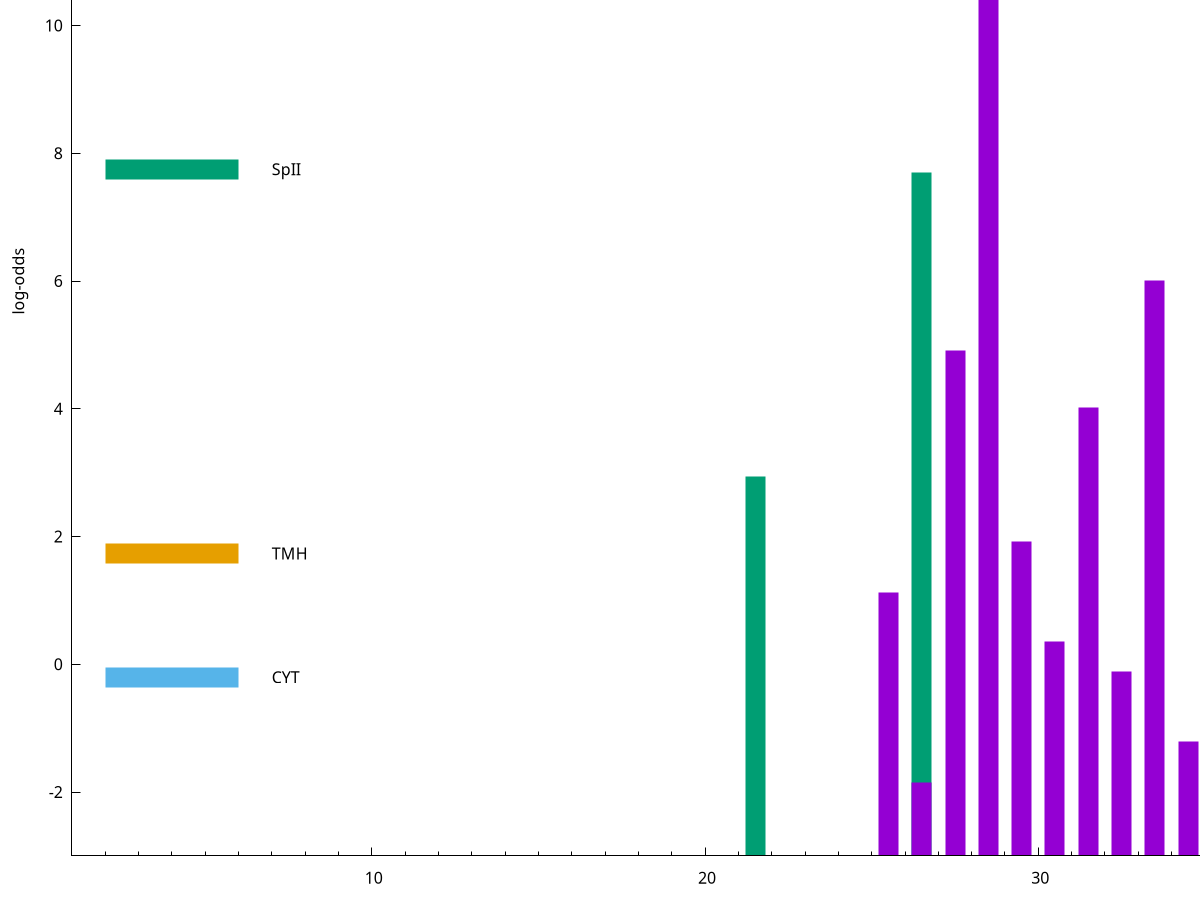 set title "LipoP predictions for SRR3987128.gff"
set size 2., 1.4
set xrange [1:70] 
set mxtics 10
set yrange [-3:15]
set y2range [0:18]
set ylabel "log-odds"
set term postscript eps color solid "Helvetica" 30
set output "SRR3987128.gff19.eps"
set arrow from 2,10.7404 to 6,10.7404 nohead lt 1 lw 20
set label "SpI" at 7,10.7404
set arrow from 2,7.75101 to 6,7.75101 nohead lt 2 lw 20
set label "SpII" at 7,7.75101
set arrow from 2,1.73356 to 6,1.73356 nohead lt 4 lw 20
set label "TMH" at 7,1.73356
set arrow from 2,-0.200913 to 6,-0.200913 nohead lt 3 lw 20
set label "CYT" at 7,-0.200913
set arrow from 2,10.7404 to 6,10.7404 nohead lt 1 lw 20
set label "SpI" at 7,10.7404
# NOTE: The scores below are the log-odds scores with the threshold
# NOTE: subtracted (a hack to make gnuplot make the histogram all
# NOTE: look nice).
plot "-" axes x1y2 title "" with impulses lt 2 lw 20, "-" axes x1y2 title "" with impulses lt 1 lw 20
26.500000 10.698710
21.500000 5.939190
e
28.500000 13.634200
33.500000 9.007180
27.500000 7.916150
31.500000 7.016750
29.500000 4.925240
25.500000 4.126040
35.500000 3.466970
30.500000 3.364894
32.500000 2.889045
34.500000 1.794700
26.500000 1.142960
37.500000 0.884900
e
exit
